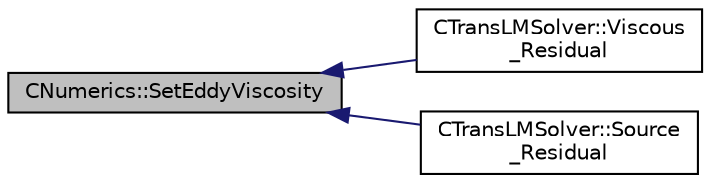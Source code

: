 digraph "CNumerics::SetEddyViscosity"
{
  edge [fontname="Helvetica",fontsize="10",labelfontname="Helvetica",labelfontsize="10"];
  node [fontname="Helvetica",fontsize="10",shape=record];
  rankdir="LR";
  Node469 [label="CNumerics::SetEddyViscosity",height=0.2,width=0.4,color="black", fillcolor="grey75", style="filled", fontcolor="black"];
  Node469 -> Node470 [dir="back",color="midnightblue",fontsize="10",style="solid",fontname="Helvetica"];
  Node470 [label="CTransLMSolver::Viscous\l_Residual",height=0.2,width=0.4,color="black", fillcolor="white", style="filled",URL="$class_c_trans_l_m_solver.html#aad0850065817447ecce8752ce29683cf",tooltip="Compute the viscous residuals for the turbulent equation. "];
  Node469 -> Node471 [dir="back",color="midnightblue",fontsize="10",style="solid",fontname="Helvetica"];
  Node471 [label="CTransLMSolver::Source\l_Residual",height=0.2,width=0.4,color="black", fillcolor="white", style="filled",URL="$class_c_trans_l_m_solver.html#a4e8cc97ad3a16eb277b4fe249666d0b9",tooltip="Source term computation. "];
}
